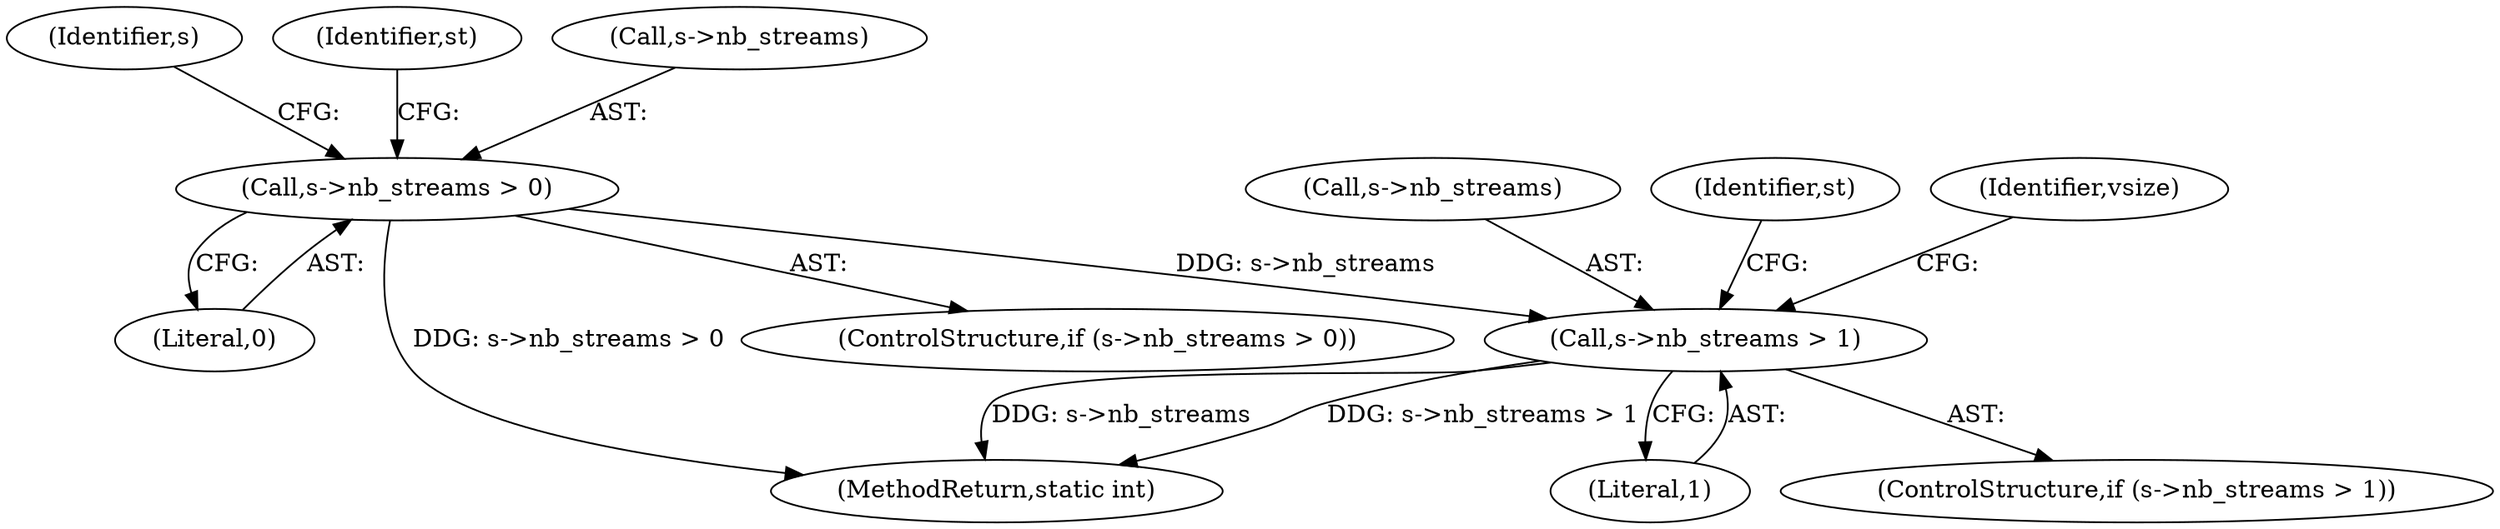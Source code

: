 digraph "0_libav_fe6eea99efac66839052af547426518efd970b24@pointer" {
"1000336" [label="(Call,s->nb_streams > 1)"];
"1000315" [label="(Call,s->nb_streams > 0)"];
"1000688" [label="(MethodReturn,static int)"];
"1000336" [label="(Call,s->nb_streams > 1)"];
"1000337" [label="(Call,s->nb_streams)"];
"1000314" [label="(ControlStructure,if (s->nb_streams > 0))"];
"1000338" [label="(Identifier,s)"];
"1000343" [label="(Identifier,st)"];
"1000340" [label="(Literal,1)"];
"1000358" [label="(Identifier,vsize)"];
"1000315" [label="(Call,s->nb_streams > 0)"];
"1000322" [label="(Identifier,st)"];
"1000316" [label="(Call,s->nb_streams)"];
"1000335" [label="(ControlStructure,if (s->nb_streams > 1))"];
"1000319" [label="(Literal,0)"];
"1000336" -> "1000335"  [label="AST: "];
"1000336" -> "1000340"  [label="CFG: "];
"1000337" -> "1000336"  [label="AST: "];
"1000340" -> "1000336"  [label="AST: "];
"1000343" -> "1000336"  [label="CFG: "];
"1000358" -> "1000336"  [label="CFG: "];
"1000336" -> "1000688"  [label="DDG: s->nb_streams > 1"];
"1000336" -> "1000688"  [label="DDG: s->nb_streams"];
"1000315" -> "1000336"  [label="DDG: s->nb_streams"];
"1000315" -> "1000314"  [label="AST: "];
"1000315" -> "1000319"  [label="CFG: "];
"1000316" -> "1000315"  [label="AST: "];
"1000319" -> "1000315"  [label="AST: "];
"1000322" -> "1000315"  [label="CFG: "];
"1000338" -> "1000315"  [label="CFG: "];
"1000315" -> "1000688"  [label="DDG: s->nb_streams > 0"];
}

